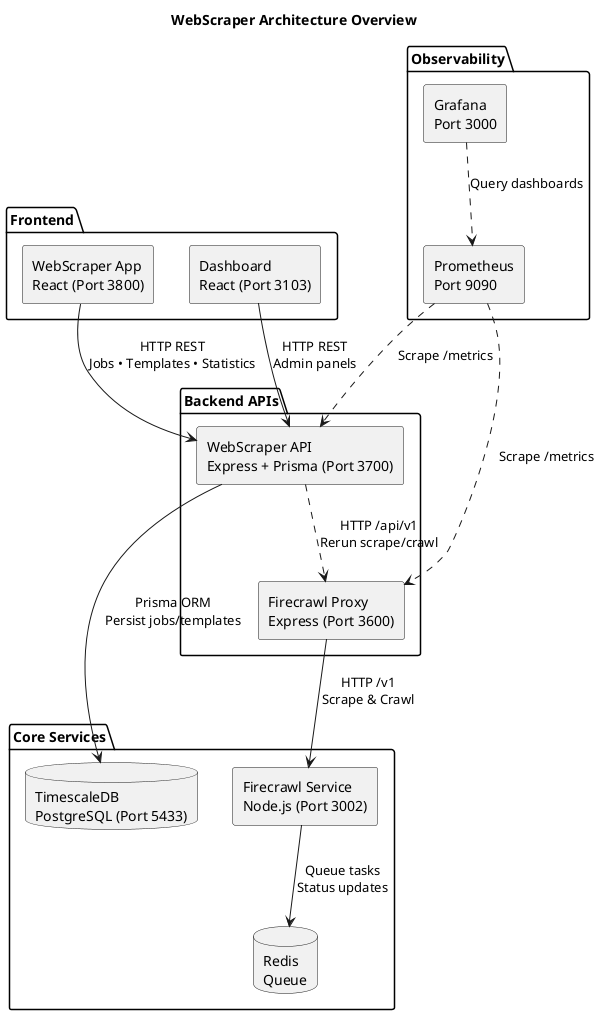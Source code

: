 @startuml WebScraperArchitecture
title WebScraper Architecture Overview

skinparam componentStyle rectangle
skinparam shadowing false

package "Frontend" {
  [WebScraper App\nReact (Port 3800)] as webapp
  [Dashboard\nReact (Port 3103)] as dashboard
}

package "Backend APIs" {
  [WebScraper API\nExpress + Prisma (Port 3700)] as api
  [Firecrawl Proxy\nExpress (Port 3600)] as proxy
}

package "Core Services" {
  [Firecrawl Service\nNode.js (Port 3002)] as firecrawl
  database "TimescaleDB\nPostgreSQL (Port 5433)" as timescaledb
  database "Redis\nQueue" as redis
}

package "Observability" {
  [Prometheus\nPort 9090] as prometheus
  [Grafana\nPort 3000] as grafana
}

webapp -down-> api : HTTP REST\nJobs • Templates • Statistics
dashboard -down-> api : HTTP REST\nAdmin panels
api --> timescaledb : Prisma ORM\nPersist jobs/templates
api ..> proxy : HTTP /api/v1\nRerun scrape/crawl
proxy --> firecrawl : HTTP /v1\nScrape & Crawl
firecrawl --> redis : Queue tasks\nStatus updates

prometheus ..> api : Scrape /metrics
prometheus ..> proxy : Scrape /metrics
grafana ..> prometheus : Query dashboards

@enduml
